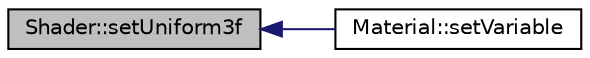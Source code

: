 digraph "Shader::setUniform3f"
{
  edge [fontname="Helvetica",fontsize="10",labelfontname="Helvetica",labelfontsize="10"];
  node [fontname="Helvetica",fontsize="10",shape=record];
  rankdir="LR";
  Node1 [label="Shader::setUniform3f",height=0.2,width=0.4,color="black", fillcolor="grey75", style="filled" fontcolor="black"];
  Node1 -> Node2 [dir="back",color="midnightblue",fontsize="10",style="solid",fontname="Helvetica"];
  Node2 [label="Material::setVariable",height=0.2,width=0.4,color="black", fillcolor="white", style="filled",URL="$class_material.html#a8b35491b037c8a0da7c96d32cc370d4a",tooltip="Sets the GLSL variable named name to value. "];
}
